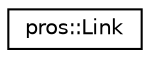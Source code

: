digraph "Graphical Class Hierarchy"
{
 // LATEX_PDF_SIZE
  edge [fontname="Helvetica",fontsize="10",labelfontname="Helvetica",labelfontsize="10"];
  node [fontname="Helvetica",fontsize="10",shape=record];
  rankdir="LR";
  Node0 [label="pros::Link",height=0.2,width=0.4,color="black", fillcolor="white", style="filled",URL="$classpros_1_1Link.html",tooltip=" "];
}
